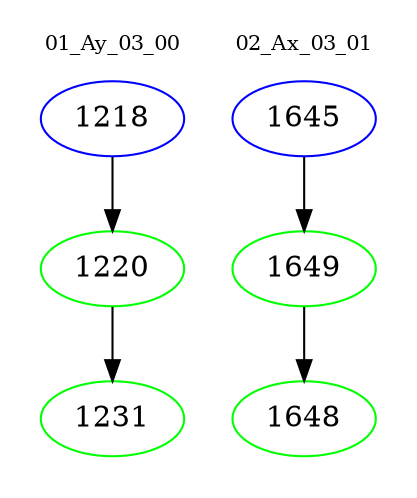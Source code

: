 digraph{
subgraph cluster_0 {
color = white
label = "01_Ay_03_00";
fontsize=10;
T0_1218 [label="1218", color="blue"]
T0_1218 -> T0_1220 [color="black"]
T0_1220 [label="1220", color="green"]
T0_1220 -> T0_1231 [color="black"]
T0_1231 [label="1231", color="green"]
}
subgraph cluster_1 {
color = white
label = "02_Ax_03_01";
fontsize=10;
T1_1645 [label="1645", color="blue"]
T1_1645 -> T1_1649 [color="black"]
T1_1649 [label="1649", color="green"]
T1_1649 -> T1_1648 [color="black"]
T1_1648 [label="1648", color="green"]
}
}
